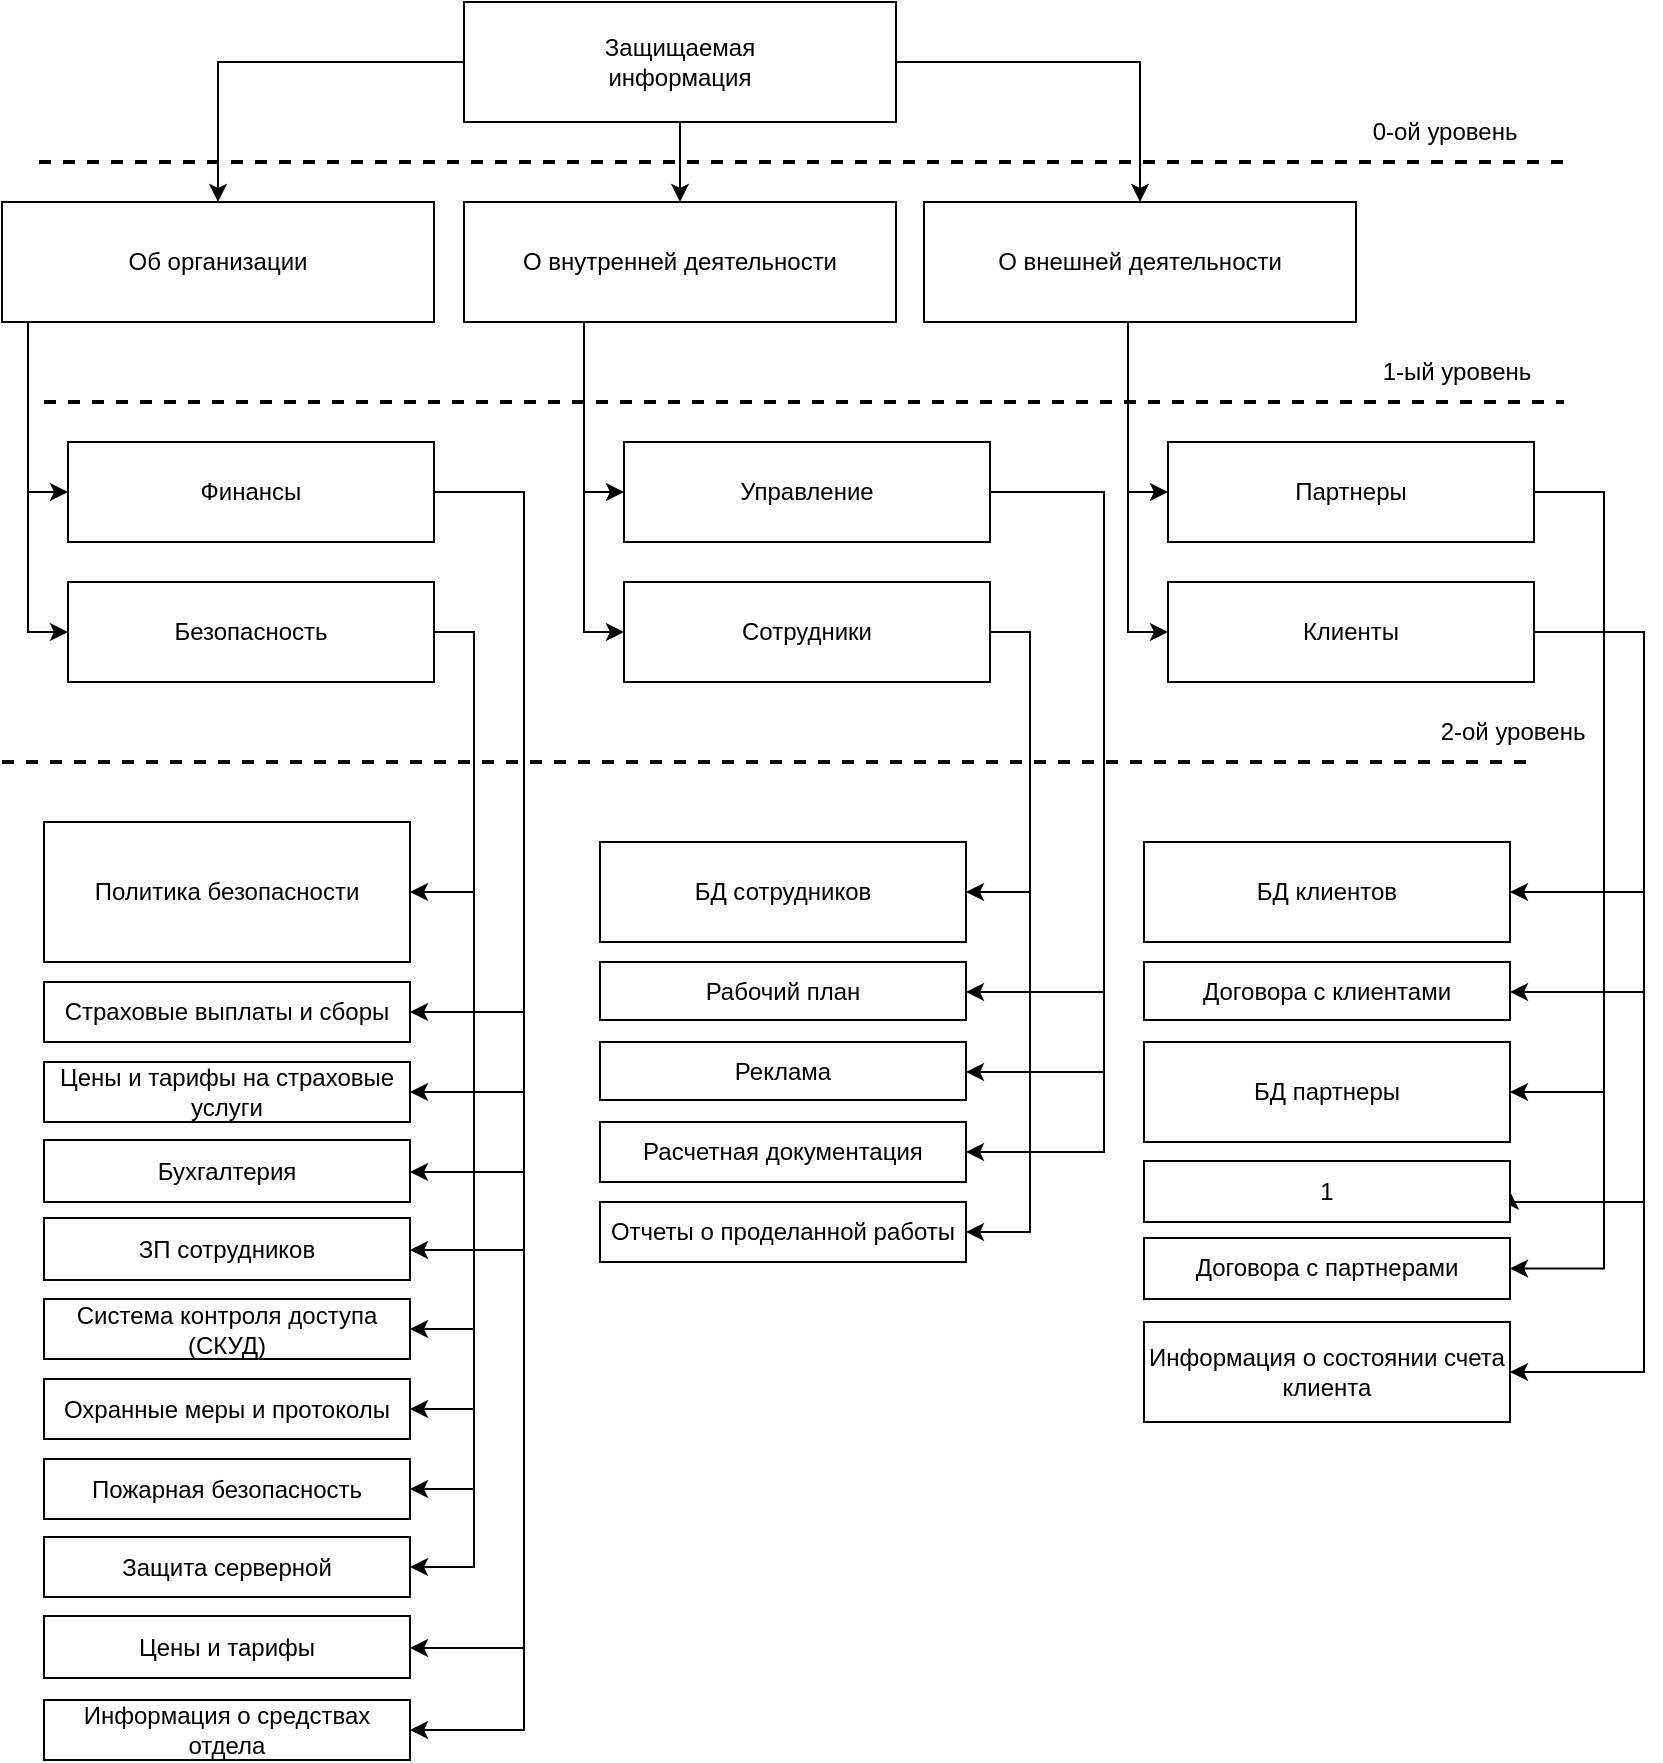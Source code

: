 <mxfile version="24.4.8" type="github">
  <diagram name="Page-1" id="wuwMYbRmW9KVIzr15O1h">
    <mxGraphModel dx="1466" dy="854" grid="1" gridSize="10" guides="1" tooltips="1" connect="1" arrows="1" fold="1" page="1" pageScale="1" pageWidth="827" pageHeight="1169" math="0" shadow="0">
      <root>
        <mxCell id="0" />
        <mxCell id="1" parent="0" />
        <mxCell id="WEyxmyJQl7suNEoUJCdh-39" style="edgeStyle=orthogonalEdgeStyle;rounded=0;orthogonalLoop=1;jettySize=auto;html=1;" edge="1" parent="1" source="WEyxmyJQl7suNEoUJCdh-1" target="WEyxmyJQl7suNEoUJCdh-3">
          <mxGeometry relative="1" as="geometry" />
        </mxCell>
        <mxCell id="WEyxmyJQl7suNEoUJCdh-40" style="edgeStyle=orthogonalEdgeStyle;rounded=0;orthogonalLoop=1;jettySize=auto;html=1;entryX=0.5;entryY=0;entryDx=0;entryDy=0;" edge="1" parent="1" source="WEyxmyJQl7suNEoUJCdh-1" target="WEyxmyJQl7suNEoUJCdh-2">
          <mxGeometry relative="1" as="geometry" />
        </mxCell>
        <mxCell id="WEyxmyJQl7suNEoUJCdh-41" style="edgeStyle=orthogonalEdgeStyle;rounded=0;orthogonalLoop=1;jettySize=auto;html=1;" edge="1" parent="1" source="WEyxmyJQl7suNEoUJCdh-1" target="WEyxmyJQl7suNEoUJCdh-4">
          <mxGeometry relative="1" as="geometry" />
        </mxCell>
        <mxCell id="WEyxmyJQl7suNEoUJCdh-1" value="Защищаемая&lt;div&gt;информация&lt;/div&gt;" style="rounded=0;whiteSpace=wrap;html=1;" vertex="1" parent="1">
          <mxGeometry x="360" y="120" width="216" height="60" as="geometry" />
        </mxCell>
        <mxCell id="WEyxmyJQl7suNEoUJCdh-42" style="edgeStyle=orthogonalEdgeStyle;rounded=0;orthogonalLoop=1;jettySize=auto;html=1;entryX=0;entryY=0.5;entryDx=0;entryDy=0;" edge="1" parent="1" source="WEyxmyJQl7suNEoUJCdh-2" target="WEyxmyJQl7suNEoUJCdh-5">
          <mxGeometry relative="1" as="geometry">
            <Array as="points">
              <mxPoint x="142" y="365" />
            </Array>
          </mxGeometry>
        </mxCell>
        <mxCell id="WEyxmyJQl7suNEoUJCdh-43" style="edgeStyle=orthogonalEdgeStyle;rounded=0;orthogonalLoop=1;jettySize=auto;html=1;entryX=0;entryY=0.5;entryDx=0;entryDy=0;" edge="1" parent="1" source="WEyxmyJQl7suNEoUJCdh-2" target="WEyxmyJQl7suNEoUJCdh-12">
          <mxGeometry relative="1" as="geometry">
            <Array as="points">
              <mxPoint x="142" y="435" />
            </Array>
          </mxGeometry>
        </mxCell>
        <mxCell id="WEyxmyJQl7suNEoUJCdh-2" value="Об организации" style="rounded=0;whiteSpace=wrap;html=1;" vertex="1" parent="1">
          <mxGeometry x="129" y="220" width="216" height="60" as="geometry" />
        </mxCell>
        <mxCell id="WEyxmyJQl7suNEoUJCdh-81" style="edgeStyle=orthogonalEdgeStyle;rounded=0;orthogonalLoop=1;jettySize=auto;html=1;entryX=0;entryY=0.5;entryDx=0;entryDy=0;" edge="1" parent="1" source="WEyxmyJQl7suNEoUJCdh-3" target="WEyxmyJQl7suNEoUJCdh-7">
          <mxGeometry relative="1" as="geometry">
            <Array as="points">
              <mxPoint x="420" y="365" />
            </Array>
          </mxGeometry>
        </mxCell>
        <mxCell id="WEyxmyJQl7suNEoUJCdh-83" style="edgeStyle=orthogonalEdgeStyle;rounded=0;orthogonalLoop=1;jettySize=auto;html=1;entryX=0;entryY=0.5;entryDx=0;entryDy=0;" edge="1" parent="1" source="WEyxmyJQl7suNEoUJCdh-3" target="WEyxmyJQl7suNEoUJCdh-10">
          <mxGeometry relative="1" as="geometry">
            <Array as="points">
              <mxPoint x="420" y="435" />
            </Array>
          </mxGeometry>
        </mxCell>
        <mxCell id="WEyxmyJQl7suNEoUJCdh-3" value="О внутренней деятельности" style="rounded=0;whiteSpace=wrap;html=1;" vertex="1" parent="1">
          <mxGeometry x="360" y="220" width="216" height="60" as="geometry" />
        </mxCell>
        <mxCell id="WEyxmyJQl7suNEoUJCdh-84" style="edgeStyle=orthogonalEdgeStyle;rounded=0;orthogonalLoop=1;jettySize=auto;html=1;entryX=0;entryY=0.5;entryDx=0;entryDy=0;" edge="1" parent="1" source="WEyxmyJQl7suNEoUJCdh-4" target="WEyxmyJQl7suNEoUJCdh-8">
          <mxGeometry relative="1" as="geometry">
            <Array as="points">
              <mxPoint x="692" y="365" />
            </Array>
          </mxGeometry>
        </mxCell>
        <mxCell id="WEyxmyJQl7suNEoUJCdh-85" style="edgeStyle=orthogonalEdgeStyle;rounded=0;orthogonalLoop=1;jettySize=auto;html=1;entryX=0;entryY=0.5;entryDx=0;entryDy=0;" edge="1" parent="1" source="WEyxmyJQl7suNEoUJCdh-4" target="WEyxmyJQl7suNEoUJCdh-9">
          <mxGeometry relative="1" as="geometry">
            <Array as="points">
              <mxPoint x="692" y="435" />
            </Array>
          </mxGeometry>
        </mxCell>
        <mxCell id="WEyxmyJQl7suNEoUJCdh-4" value="О внешней деятельности" style="rounded=0;whiteSpace=wrap;html=1;" vertex="1" parent="1">
          <mxGeometry x="590" y="220" width="216" height="60" as="geometry" />
        </mxCell>
        <mxCell id="WEyxmyJQl7suNEoUJCdh-45" style="edgeStyle=orthogonalEdgeStyle;rounded=0;orthogonalLoop=1;jettySize=auto;html=1;entryX=1;entryY=0.5;entryDx=0;entryDy=0;exitX=1;exitY=0.5;exitDx=0;exitDy=0;" edge="1" parent="1" source="WEyxmyJQl7suNEoUJCdh-5" target="WEyxmyJQl7suNEoUJCdh-17">
          <mxGeometry relative="1" as="geometry">
            <Array as="points">
              <mxPoint x="390" y="365" />
              <mxPoint x="390" y="705" />
              <mxPoint x="333" y="705" />
            </Array>
          </mxGeometry>
        </mxCell>
        <mxCell id="WEyxmyJQl7suNEoUJCdh-46" style="edgeStyle=orthogonalEdgeStyle;rounded=0;orthogonalLoop=1;jettySize=auto;html=1;entryX=1;entryY=0.5;entryDx=0;entryDy=0;exitX=1;exitY=0.5;exitDx=0;exitDy=0;" edge="1" parent="1" source="WEyxmyJQl7suNEoUJCdh-5" target="WEyxmyJQl7suNEoUJCdh-18">
          <mxGeometry relative="1" as="geometry">
            <Array as="points">
              <mxPoint x="390" y="365" />
              <mxPoint x="390" y="744" />
              <mxPoint x="333" y="744" />
            </Array>
          </mxGeometry>
        </mxCell>
        <mxCell id="WEyxmyJQl7suNEoUJCdh-47" style="edgeStyle=orthogonalEdgeStyle;rounded=0;orthogonalLoop=1;jettySize=auto;html=1;entryX=1;entryY=0.5;entryDx=0;entryDy=0;exitX=1;exitY=0.5;exitDx=0;exitDy=0;" edge="1" parent="1" source="WEyxmyJQl7suNEoUJCdh-5" target="WEyxmyJQl7suNEoUJCdh-19">
          <mxGeometry relative="1" as="geometry">
            <Array as="points">
              <mxPoint x="390" y="365" />
              <mxPoint x="390" y="943" />
              <mxPoint x="333" y="943" />
            </Array>
          </mxGeometry>
        </mxCell>
        <mxCell id="WEyxmyJQl7suNEoUJCdh-48" style="edgeStyle=orthogonalEdgeStyle;rounded=0;orthogonalLoop=1;jettySize=auto;html=1;entryX=1;entryY=0.5;entryDx=0;entryDy=0;exitX=1;exitY=0.5;exitDx=0;exitDy=0;" edge="1" parent="1" source="WEyxmyJQl7suNEoUJCdh-5" target="WEyxmyJQl7suNEoUJCdh-32">
          <mxGeometry relative="1" as="geometry">
            <Array as="points">
              <mxPoint x="390" y="365" />
              <mxPoint x="390" y="625" />
            </Array>
          </mxGeometry>
        </mxCell>
        <mxCell id="WEyxmyJQl7suNEoUJCdh-58" style="edgeStyle=orthogonalEdgeStyle;rounded=0;orthogonalLoop=1;jettySize=auto;html=1;entryX=1;entryY=0.5;entryDx=0;entryDy=0;exitX=1;exitY=0.5;exitDx=0;exitDy=0;" edge="1" parent="1" source="WEyxmyJQl7suNEoUJCdh-5" target="WEyxmyJQl7suNEoUJCdh-57">
          <mxGeometry relative="1" as="geometry">
            <Array as="points">
              <mxPoint x="390" y="365" />
              <mxPoint x="390" y="984" />
            </Array>
          </mxGeometry>
        </mxCell>
        <mxCell id="WEyxmyJQl7suNEoUJCdh-86" style="edgeStyle=orthogonalEdgeStyle;rounded=0;orthogonalLoop=1;jettySize=auto;html=1;entryX=1;entryY=0.5;entryDx=0;entryDy=0;exitX=1;exitY=0.5;exitDx=0;exitDy=0;" edge="1" parent="1" source="WEyxmyJQl7suNEoUJCdh-5" target="WEyxmyJQl7suNEoUJCdh-34">
          <mxGeometry relative="1" as="geometry">
            <Array as="points">
              <mxPoint x="390" y="365" />
              <mxPoint x="390" y="665" />
            </Array>
          </mxGeometry>
        </mxCell>
        <mxCell id="WEyxmyJQl7suNEoUJCdh-5" value="Финансы" style="rounded=0;whiteSpace=wrap;html=1;" vertex="1" parent="1">
          <mxGeometry x="162" y="340" width="183" height="50" as="geometry" />
        </mxCell>
        <mxCell id="WEyxmyJQl7suNEoUJCdh-71" style="edgeStyle=orthogonalEdgeStyle;rounded=0;orthogonalLoop=1;jettySize=auto;html=1;entryX=1;entryY=0.5;entryDx=0;entryDy=0;exitX=1;exitY=0.5;exitDx=0;exitDy=0;" edge="1" parent="1" source="WEyxmyJQl7suNEoUJCdh-7" target="WEyxmyJQl7suNEoUJCdh-59">
          <mxGeometry relative="1" as="geometry">
            <Array as="points">
              <mxPoint x="680" y="365" />
              <mxPoint x="680" y="695" />
            </Array>
          </mxGeometry>
        </mxCell>
        <mxCell id="WEyxmyJQl7suNEoUJCdh-72" style="edgeStyle=orthogonalEdgeStyle;rounded=0;orthogonalLoop=1;jettySize=auto;html=1;entryX=1;entryY=0.5;entryDx=0;entryDy=0;exitX=1;exitY=0.5;exitDx=0;exitDy=0;" edge="1" parent="1" source="WEyxmyJQl7suNEoUJCdh-7" target="WEyxmyJQl7suNEoUJCdh-20">
          <mxGeometry relative="1" as="geometry">
            <Array as="points">
              <mxPoint x="680" y="365" />
              <mxPoint x="680" y="615" />
              <mxPoint x="611" y="615" />
            </Array>
          </mxGeometry>
        </mxCell>
        <mxCell id="WEyxmyJQl7suNEoUJCdh-73" style="edgeStyle=orthogonalEdgeStyle;rounded=0;orthogonalLoop=1;jettySize=auto;html=1;entryX=1;entryY=0.5;entryDx=0;entryDy=0;exitX=1;exitY=0.5;exitDx=0;exitDy=0;" edge="1" parent="1" source="WEyxmyJQl7suNEoUJCdh-7" target="WEyxmyJQl7suNEoUJCdh-21">
          <mxGeometry relative="1" as="geometry">
            <Array as="points">
              <mxPoint x="680" y="365" />
              <mxPoint x="680" y="655" />
              <mxPoint x="611" y="655" />
            </Array>
          </mxGeometry>
        </mxCell>
        <mxCell id="WEyxmyJQl7suNEoUJCdh-7" value="Управление" style="rounded=0;whiteSpace=wrap;html=1;" vertex="1" parent="1">
          <mxGeometry x="440" y="340" width="183" height="50" as="geometry" />
        </mxCell>
        <mxCell id="WEyxmyJQl7suNEoUJCdh-75" style="edgeStyle=orthogonalEdgeStyle;rounded=0;orthogonalLoop=1;jettySize=auto;html=1;entryX=1;entryY=0.5;entryDx=0;entryDy=0;exitX=1;exitY=0.5;exitDx=0;exitDy=0;" edge="1" parent="1" source="WEyxmyJQl7suNEoUJCdh-8" target="WEyxmyJQl7suNEoUJCdh-23">
          <mxGeometry relative="1" as="geometry">
            <Array as="points">
              <mxPoint x="930" y="365" />
              <mxPoint x="930" y="665" />
            </Array>
          </mxGeometry>
        </mxCell>
        <mxCell id="WEyxmyJQl7suNEoUJCdh-77" style="edgeStyle=orthogonalEdgeStyle;rounded=0;orthogonalLoop=1;jettySize=auto;html=1;entryX=1;entryY=0.5;entryDx=0;entryDy=0;exitX=1;exitY=0.5;exitDx=0;exitDy=0;" edge="1" parent="1" source="WEyxmyJQl7suNEoUJCdh-8" target="WEyxmyJQl7suNEoUJCdh-24">
          <mxGeometry relative="1" as="geometry">
            <Array as="points">
              <mxPoint x="930" y="365" />
              <mxPoint x="930" y="753" />
            </Array>
          </mxGeometry>
        </mxCell>
        <mxCell id="WEyxmyJQl7suNEoUJCdh-8" value="Партнеры" style="rounded=0;whiteSpace=wrap;html=1;" vertex="1" parent="1">
          <mxGeometry x="712" y="340" width="183" height="50" as="geometry" />
        </mxCell>
        <mxCell id="WEyxmyJQl7suNEoUJCdh-65" style="edgeStyle=orthogonalEdgeStyle;rounded=0;orthogonalLoop=1;jettySize=auto;html=1;entryX=1;entryY=0.5;entryDx=0;entryDy=0;exitX=1;exitY=0.5;exitDx=0;exitDy=0;" edge="1" parent="1" source="WEyxmyJQl7suNEoUJCdh-9" target="WEyxmyJQl7suNEoUJCdh-16">
          <mxGeometry relative="1" as="geometry">
            <Array as="points">
              <mxPoint x="950" y="435" />
              <mxPoint x="950" y="565" />
            </Array>
          </mxGeometry>
        </mxCell>
        <mxCell id="WEyxmyJQl7suNEoUJCdh-74" style="edgeStyle=orthogonalEdgeStyle;rounded=0;orthogonalLoop=1;jettySize=auto;html=1;entryX=1;entryY=0.5;entryDx=0;entryDy=0;exitX=1;exitY=0.5;exitDx=0;exitDy=0;" edge="1" parent="1" source="WEyxmyJQl7suNEoUJCdh-9" target="WEyxmyJQl7suNEoUJCdh-22">
          <mxGeometry relative="1" as="geometry">
            <Array as="points">
              <mxPoint x="950" y="435" />
              <mxPoint x="950" y="615" />
              <mxPoint x="883" y="615" />
            </Array>
          </mxGeometry>
        </mxCell>
        <mxCell id="WEyxmyJQl7suNEoUJCdh-78" style="edgeStyle=orthogonalEdgeStyle;rounded=0;orthogonalLoop=1;jettySize=auto;html=1;entryX=1;entryY=0.5;entryDx=0;entryDy=0;exitX=1;exitY=0.5;exitDx=0;exitDy=0;" edge="1" parent="1" source="WEyxmyJQl7suNEoUJCdh-9" target="WEyxmyJQl7suNEoUJCdh-53">
          <mxGeometry relative="1" as="geometry">
            <Array as="points">
              <mxPoint x="950" y="435" />
              <mxPoint x="950" y="805" />
            </Array>
          </mxGeometry>
        </mxCell>
        <mxCell id="WEyxmyJQl7suNEoUJCdh-79" style="edgeStyle=orthogonalEdgeStyle;rounded=0;orthogonalLoop=1;jettySize=auto;html=1;entryX=1;entryY=0.5;entryDx=0;entryDy=0;exitX=1;exitY=0.5;exitDx=0;exitDy=0;" edge="1" parent="1" source="WEyxmyJQl7suNEoUJCdh-9" target="WEyxmyJQl7suNEoUJCdh-55">
          <mxGeometry relative="1" as="geometry">
            <Array as="points">
              <mxPoint x="950" y="435" />
              <mxPoint x="950" y="720" />
              <mxPoint x="883" y="720" />
            </Array>
          </mxGeometry>
        </mxCell>
        <mxCell id="WEyxmyJQl7suNEoUJCdh-9" value="Клиенты" style="rounded=0;whiteSpace=wrap;html=1;" vertex="1" parent="1">
          <mxGeometry x="712" y="410" width="183" height="50" as="geometry" />
        </mxCell>
        <mxCell id="WEyxmyJQl7suNEoUJCdh-63" style="edgeStyle=orthogonalEdgeStyle;rounded=0;orthogonalLoop=1;jettySize=auto;html=1;entryX=1;entryY=0.5;entryDx=0;entryDy=0;exitX=1;exitY=0.5;exitDx=0;exitDy=0;" edge="1" parent="1" source="WEyxmyJQl7suNEoUJCdh-10" target="WEyxmyJQl7suNEoUJCdh-61">
          <mxGeometry relative="1" as="geometry" />
        </mxCell>
        <mxCell id="WEyxmyJQl7suNEoUJCdh-70" style="edgeStyle=orthogonalEdgeStyle;rounded=0;orthogonalLoop=1;jettySize=auto;html=1;entryX=1;entryY=0.5;entryDx=0;entryDy=0;exitX=1;exitY=0.5;exitDx=0;exitDy=0;" edge="1" parent="1" source="WEyxmyJQl7suNEoUJCdh-10" target="WEyxmyJQl7suNEoUJCdh-15">
          <mxGeometry relative="1" as="geometry" />
        </mxCell>
        <mxCell id="WEyxmyJQl7suNEoUJCdh-10" value="Сотрудники" style="rounded=0;whiteSpace=wrap;html=1;" vertex="1" parent="1">
          <mxGeometry x="440" y="410" width="183" height="50" as="geometry" />
        </mxCell>
        <mxCell id="WEyxmyJQl7suNEoUJCdh-44" style="edgeStyle=orthogonalEdgeStyle;rounded=0;orthogonalLoop=1;jettySize=auto;html=1;entryX=1;entryY=0.5;entryDx=0;entryDy=0;exitX=1;exitY=0.5;exitDx=0;exitDy=0;" edge="1" parent="1" source="WEyxmyJQl7suNEoUJCdh-12" target="WEyxmyJQl7suNEoUJCdh-14">
          <mxGeometry relative="1" as="geometry" />
        </mxCell>
        <mxCell id="WEyxmyJQl7suNEoUJCdh-49" style="edgeStyle=orthogonalEdgeStyle;rounded=0;orthogonalLoop=1;jettySize=auto;html=1;entryX=1;entryY=0.5;entryDx=0;entryDy=0;exitX=1;exitY=0.5;exitDx=0;exitDy=0;" edge="1" parent="1" source="WEyxmyJQl7suNEoUJCdh-12" target="WEyxmyJQl7suNEoUJCdh-35">
          <mxGeometry relative="1" as="geometry" />
        </mxCell>
        <mxCell id="WEyxmyJQl7suNEoUJCdh-50" style="edgeStyle=orthogonalEdgeStyle;rounded=0;orthogonalLoop=1;jettySize=auto;html=1;entryX=1;entryY=0.5;entryDx=0;entryDy=0;exitX=1;exitY=0.5;exitDx=0;exitDy=0;" edge="1" parent="1" source="WEyxmyJQl7suNEoUJCdh-12" target="WEyxmyJQl7suNEoUJCdh-36">
          <mxGeometry relative="1" as="geometry" />
        </mxCell>
        <mxCell id="WEyxmyJQl7suNEoUJCdh-51" style="edgeStyle=orthogonalEdgeStyle;rounded=0;orthogonalLoop=1;jettySize=auto;html=1;entryX=1;entryY=0.5;entryDx=0;entryDy=0;exitX=1;exitY=0.5;exitDx=0;exitDy=0;" edge="1" parent="1" source="WEyxmyJQl7suNEoUJCdh-12" target="WEyxmyJQl7suNEoUJCdh-37">
          <mxGeometry relative="1" as="geometry" />
        </mxCell>
        <mxCell id="WEyxmyJQl7suNEoUJCdh-52" style="edgeStyle=orthogonalEdgeStyle;rounded=0;orthogonalLoop=1;jettySize=auto;html=1;entryX=1;entryY=0.5;entryDx=0;entryDy=0;exitX=1;exitY=0.5;exitDx=0;exitDy=0;" edge="1" parent="1" source="WEyxmyJQl7suNEoUJCdh-12" target="WEyxmyJQl7suNEoUJCdh-38">
          <mxGeometry relative="1" as="geometry" />
        </mxCell>
        <mxCell id="WEyxmyJQl7suNEoUJCdh-12" value="Безопасность" style="rounded=0;whiteSpace=wrap;html=1;" vertex="1" parent="1">
          <mxGeometry x="162" y="410" width="183" height="50" as="geometry" />
        </mxCell>
        <mxCell id="WEyxmyJQl7suNEoUJCdh-14" value="Политика безопасности" style="rounded=0;whiteSpace=wrap;html=1;" vertex="1" parent="1">
          <mxGeometry x="150" y="530" width="183" height="70" as="geometry" />
        </mxCell>
        <mxCell id="WEyxmyJQl7suNEoUJCdh-15" value="БД сотрудников" style="rounded=0;whiteSpace=wrap;html=1;" vertex="1" parent="1">
          <mxGeometry x="428" y="540" width="183" height="50" as="geometry" />
        </mxCell>
        <mxCell id="WEyxmyJQl7suNEoUJCdh-16" value="БД клиентов" style="rounded=0;whiteSpace=wrap;html=1;" vertex="1" parent="1">
          <mxGeometry x="700" y="540" width="183" height="50" as="geometry" />
        </mxCell>
        <mxCell id="WEyxmyJQl7suNEoUJCdh-17" value="Бухгалтерия" style="rounded=0;whiteSpace=wrap;html=1;" vertex="1" parent="1">
          <mxGeometry x="150" y="689" width="183" height="31" as="geometry" />
        </mxCell>
        <mxCell id="WEyxmyJQl7suNEoUJCdh-18" value="ЗП сотрудников" style="rounded=0;whiteSpace=wrap;html=1;" vertex="1" parent="1">
          <mxGeometry x="150" y="728" width="183" height="31" as="geometry" />
        </mxCell>
        <mxCell id="WEyxmyJQl7suNEoUJCdh-19" value="Цены и тарифы" style="rounded=0;whiteSpace=wrap;html=1;" vertex="1" parent="1">
          <mxGeometry x="150" y="927" width="183" height="31" as="geometry" />
        </mxCell>
        <mxCell id="WEyxmyJQl7suNEoUJCdh-20" value="Рабочий план" style="rounded=0;whiteSpace=wrap;html=1;" vertex="1" parent="1">
          <mxGeometry x="428" y="600" width="183" height="29" as="geometry" />
        </mxCell>
        <mxCell id="WEyxmyJQl7suNEoUJCdh-21" value="Реклама" style="rounded=0;whiteSpace=wrap;html=1;" vertex="1" parent="1">
          <mxGeometry x="428" y="640" width="183" height="29" as="geometry" />
        </mxCell>
        <mxCell id="WEyxmyJQl7suNEoUJCdh-22" value="Договора с клиентами" style="rounded=0;whiteSpace=wrap;html=1;" vertex="1" parent="1">
          <mxGeometry x="700" y="600" width="183" height="29" as="geometry" />
        </mxCell>
        <mxCell id="WEyxmyJQl7suNEoUJCdh-23" value="БД партнеры" style="rounded=0;whiteSpace=wrap;html=1;" vertex="1" parent="1">
          <mxGeometry x="700" y="640" width="183" height="50" as="geometry" />
        </mxCell>
        <mxCell id="WEyxmyJQl7suNEoUJCdh-24" value="Договора с партнерами" style="rounded=0;whiteSpace=wrap;html=1;" vertex="1" parent="1">
          <mxGeometry x="700" y="738" width="183" height="30.5" as="geometry" />
        </mxCell>
        <mxCell id="WEyxmyJQl7suNEoUJCdh-25" value="" style="endArrow=none;dashed=1;html=1;rounded=0;strokeWidth=2;" edge="1" parent="1">
          <mxGeometry width="50" height="50" relative="1" as="geometry">
            <mxPoint x="129" y="500" as="sourcePoint" />
            <mxPoint x="891.5" y="500" as="targetPoint" />
          </mxGeometry>
        </mxCell>
        <mxCell id="WEyxmyJQl7suNEoUJCdh-26" value="" style="endArrow=none;dashed=1;html=1;rounded=0;strokeWidth=2;" edge="1" parent="1">
          <mxGeometry width="50" height="50" relative="1" as="geometry">
            <mxPoint x="150" y="320" as="sourcePoint" />
            <mxPoint x="910" y="320" as="targetPoint" />
          </mxGeometry>
        </mxCell>
        <mxCell id="WEyxmyJQl7suNEoUJCdh-27" value="" style="endArrow=none;dashed=1;html=1;rounded=0;strokeWidth=2;" edge="1" parent="1">
          <mxGeometry width="50" height="50" relative="1" as="geometry">
            <mxPoint x="147.5" y="200" as="sourcePoint" />
            <mxPoint x="910" y="200" as="targetPoint" />
          </mxGeometry>
        </mxCell>
        <mxCell id="WEyxmyJQl7suNEoUJCdh-28" value="0-ой уровень" style="text;html=1;align=center;verticalAlign=middle;resizable=0;points=[];autosize=1;strokeColor=none;fillColor=none;" vertex="1" parent="1">
          <mxGeometry x="800" y="170" width="100" height="30" as="geometry" />
        </mxCell>
        <mxCell id="WEyxmyJQl7suNEoUJCdh-29" value="1-ый уровень" style="text;html=1;align=center;verticalAlign=middle;resizable=0;points=[];autosize=1;strokeColor=none;fillColor=none;" vertex="1" parent="1">
          <mxGeometry x="806" y="290" width="100" height="30" as="geometry" />
        </mxCell>
        <mxCell id="WEyxmyJQl7suNEoUJCdh-30" value="2-ой уровень" style="text;html=1;align=center;verticalAlign=middle;resizable=0;points=[];autosize=1;strokeColor=none;fillColor=none;" vertex="1" parent="1">
          <mxGeometry x="833.5" y="470" width="100" height="30" as="geometry" />
        </mxCell>
        <mxCell id="WEyxmyJQl7suNEoUJCdh-32" value="Страховые выплаты и сборы" style="rounded=0;whiteSpace=wrap;html=1;" vertex="1" parent="1">
          <mxGeometry x="150" y="610" width="183" height="30" as="geometry" />
        </mxCell>
        <mxCell id="WEyxmyJQl7suNEoUJCdh-34" value="Цены и тарифы на страховые услуги" style="rounded=0;whiteSpace=wrap;html=1;" vertex="1" parent="1">
          <mxGeometry x="150" y="650" width="183" height="30" as="geometry" />
        </mxCell>
        <mxCell id="WEyxmyJQl7suNEoUJCdh-35" value="Система контроля доступа (СКУД)" style="rounded=0;whiteSpace=wrap;html=1;" vertex="1" parent="1">
          <mxGeometry x="150" y="768.5" width="183" height="30" as="geometry" />
        </mxCell>
        <mxCell id="WEyxmyJQl7suNEoUJCdh-36" value="Охранные меры и протоколы" style="rounded=0;whiteSpace=wrap;html=1;" vertex="1" parent="1">
          <mxGeometry x="150" y="808.5" width="183" height="30" as="geometry" />
        </mxCell>
        <mxCell id="WEyxmyJQl7suNEoUJCdh-37" value="Пожарная безопасность" style="rounded=0;whiteSpace=wrap;html=1;" vertex="1" parent="1">
          <mxGeometry x="150" y="848.5" width="183" height="30" as="geometry" />
        </mxCell>
        <mxCell id="WEyxmyJQl7suNEoUJCdh-38" value="Защита серверной" style="rounded=0;whiteSpace=wrap;html=1;" vertex="1" parent="1">
          <mxGeometry x="150" y="887.5" width="183" height="30" as="geometry" />
        </mxCell>
        <mxCell id="WEyxmyJQl7suNEoUJCdh-53" value="Информация о состоянии счета клиента" style="rounded=0;whiteSpace=wrap;html=1;" vertex="1" parent="1">
          <mxGeometry x="700" y="780" width="183" height="50" as="geometry" />
        </mxCell>
        <mxCell id="WEyxmyJQl7suNEoUJCdh-55" value="1" style="rounded=0;whiteSpace=wrap;html=1;" vertex="1" parent="1">
          <mxGeometry x="700" y="699.5" width="183" height="30.5" as="geometry" />
        </mxCell>
        <mxCell id="WEyxmyJQl7suNEoUJCdh-57" value="Информация о средствах отдела" style="rounded=0;whiteSpace=wrap;html=1;" vertex="1" parent="1">
          <mxGeometry x="150" y="969" width="183" height="30" as="geometry" />
        </mxCell>
        <mxCell id="WEyxmyJQl7suNEoUJCdh-59" value="Расчетная документация" style="rounded=0;whiteSpace=wrap;html=1;" vertex="1" parent="1">
          <mxGeometry x="428" y="680" width="183" height="30" as="geometry" />
        </mxCell>
        <mxCell id="WEyxmyJQl7suNEoUJCdh-61" value="Отчеты о проделанной работы" style="rounded=0;whiteSpace=wrap;html=1;" vertex="1" parent="1">
          <mxGeometry x="428" y="720" width="183" height="30" as="geometry" />
        </mxCell>
      </root>
    </mxGraphModel>
  </diagram>
</mxfile>
